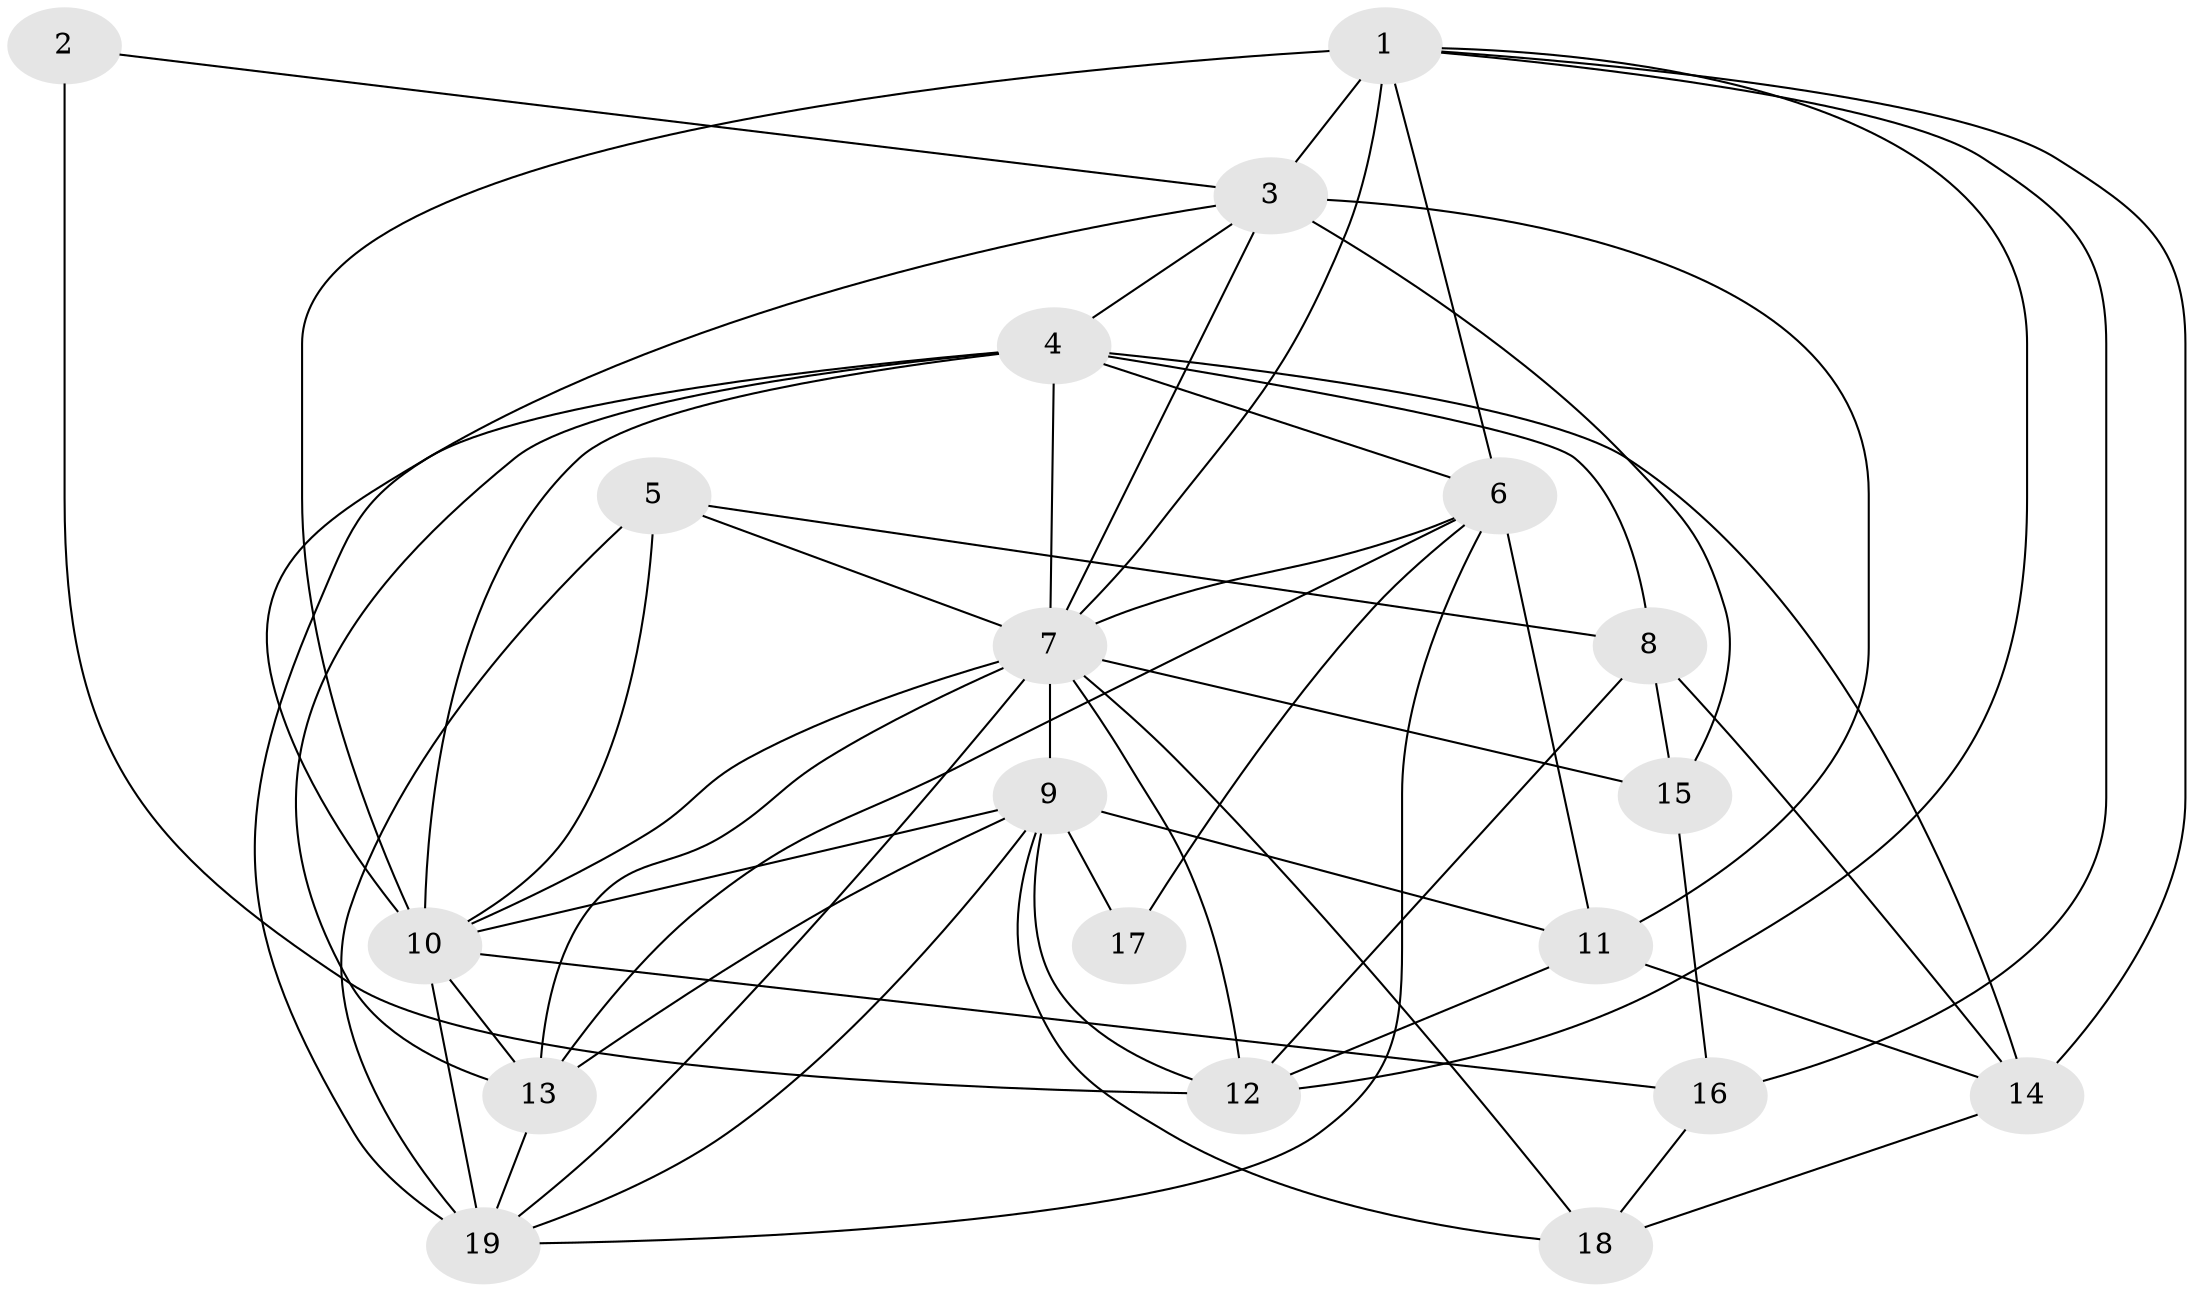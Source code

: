 // original degree distribution, {5: 0.26785714285714285, 2: 0.125, 3: 0.26785714285714285, 6: 0.03571428571428571, 7: 0.03571428571428571, 4: 0.25, 8: 0.017857142857142856}
// Generated by graph-tools (version 1.1) at 2025/51/03/04/25 22:51:03]
// undirected, 19 vertices, 56 edges
graph export_dot {
  node [color=gray90,style=filled];
  1;
  2;
  3;
  4;
  5;
  6;
  7;
  8;
  9;
  10;
  11;
  12;
  13;
  14;
  15;
  16;
  17;
  18;
  19;
  1 -- 3 [weight=2.0];
  1 -- 6 [weight=1.0];
  1 -- 7 [weight=4.0];
  1 -- 10 [weight=1.0];
  1 -- 12 [weight=1.0];
  1 -- 14 [weight=1.0];
  1 -- 16 [weight=2.0];
  2 -- 3 [weight=1.0];
  2 -- 12 [weight=2.0];
  3 -- 4 [weight=1.0];
  3 -- 7 [weight=1.0];
  3 -- 10 [weight=1.0];
  3 -- 11 [weight=4.0];
  3 -- 15 [weight=1.0];
  4 -- 6 [weight=1.0];
  4 -- 7 [weight=2.0];
  4 -- 8 [weight=1.0];
  4 -- 10 [weight=2.0];
  4 -- 13 [weight=1.0];
  4 -- 14 [weight=3.0];
  4 -- 19 [weight=1.0];
  5 -- 7 [weight=1.0];
  5 -- 8 [weight=1.0];
  5 -- 10 [weight=3.0];
  5 -- 19 [weight=1.0];
  6 -- 7 [weight=1.0];
  6 -- 11 [weight=2.0];
  6 -- 13 [weight=1.0];
  6 -- 17 [weight=1.0];
  6 -- 19 [weight=1.0];
  7 -- 9 [weight=2.0];
  7 -- 10 [weight=1.0];
  7 -- 12 [weight=2.0];
  7 -- 13 [weight=1.0];
  7 -- 15 [weight=1.0];
  7 -- 18 [weight=1.0];
  7 -- 19 [weight=1.0];
  8 -- 12 [weight=1.0];
  8 -- 14 [weight=1.0];
  8 -- 15 [weight=1.0];
  9 -- 10 [weight=1.0];
  9 -- 11 [weight=2.0];
  9 -- 12 [weight=1.0];
  9 -- 13 [weight=1.0];
  9 -- 17 [weight=1.0];
  9 -- 18 [weight=2.0];
  9 -- 19 [weight=1.0];
  10 -- 13 [weight=1.0];
  10 -- 16 [weight=1.0];
  10 -- 19 [weight=2.0];
  11 -- 12 [weight=1.0];
  11 -- 14 [weight=1.0];
  13 -- 19 [weight=1.0];
  14 -- 18 [weight=1.0];
  15 -- 16 [weight=2.0];
  16 -- 18 [weight=2.0];
}
